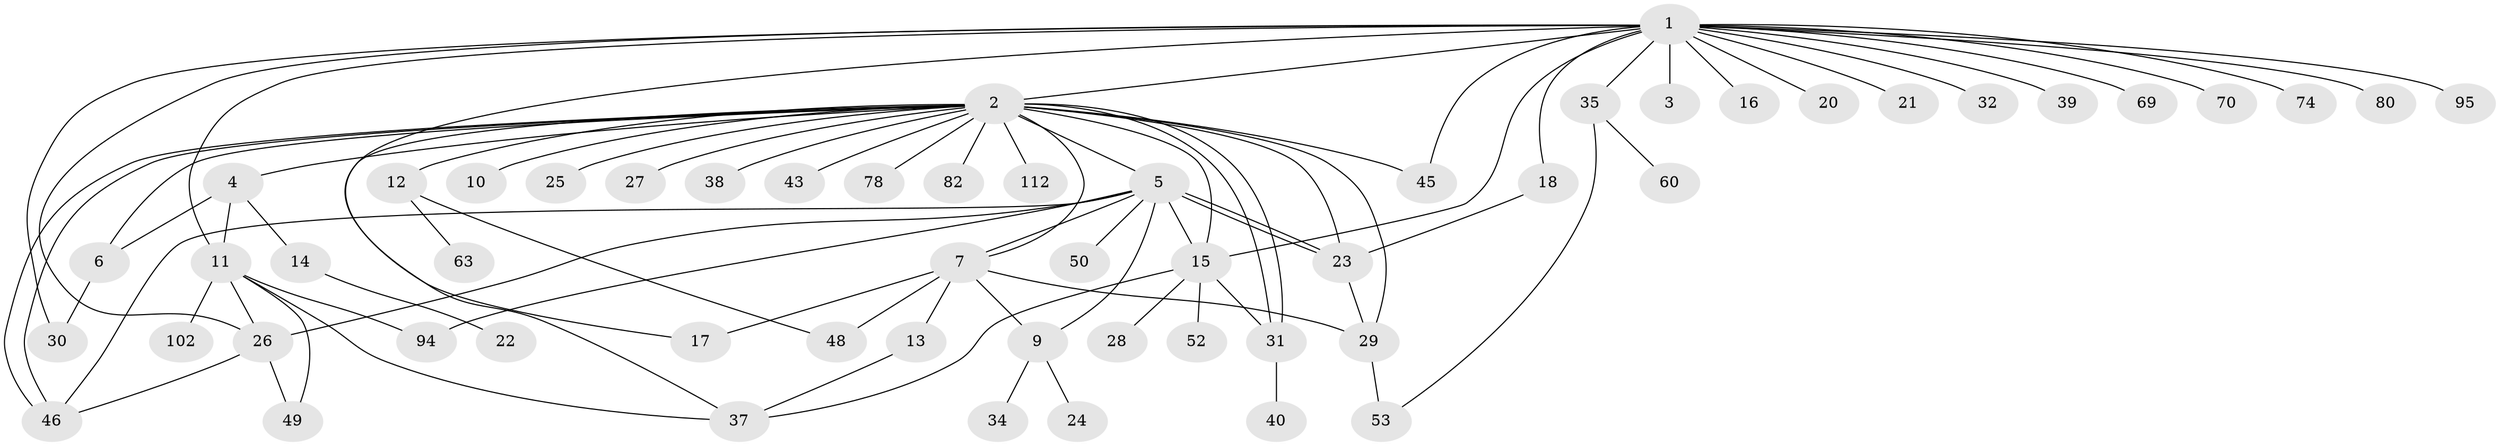 // original degree distribution, {22: 0.008928571428571428, 27: 0.008928571428571428, 1: 0.49107142857142855, 4: 0.0625, 11: 0.008928571428571428, 3: 0.13392857142857142, 10: 0.008928571428571428, 5: 0.05357142857142857, 2: 0.19642857142857142, 8: 0.026785714285714284}
// Generated by graph-tools (version 1.1) at 2025/18/03/04/25 18:18:23]
// undirected, 56 vertices, 83 edges
graph export_dot {
graph [start="1"]
  node [color=gray90,style=filled];
  1;
  2;
  3;
  4;
  5;
  6;
  7 [super="+88+96+42+8+44"];
  9 [super="+19"];
  10;
  11 [super="+54+104"];
  12;
  13;
  14 [super="+87+81"];
  15 [super="+97+91+55+58+57"];
  16 [super="+99"];
  17 [super="+84+68"];
  18;
  20;
  21;
  22 [super="+111+51"];
  23 [super="+33+66+47+101+62+59"];
  24;
  25;
  26 [super="+36+89"];
  27;
  28;
  29 [super="+98"];
  30;
  31;
  32;
  34 [super="+41"];
  35;
  37 [super="+73+103"];
  38;
  39;
  40;
  43;
  45 [super="+61"];
  46 [super="+65"];
  48 [super="+75"];
  49 [super="+100"];
  50;
  52;
  53 [super="+109+67"];
  60 [super="+86"];
  63;
  69;
  70;
  74;
  78;
  80;
  82;
  94;
  95;
  102;
  112;
  1 -- 2;
  1 -- 3;
  1 -- 16;
  1 -- 17;
  1 -- 18;
  1 -- 20;
  1 -- 21;
  1 -- 26;
  1 -- 30;
  1 -- 32;
  1 -- 35;
  1 -- 39;
  1 -- 69;
  1 -- 70;
  1 -- 74;
  1 -- 80;
  1 -- 95;
  1 -- 11;
  1 -- 45;
  1 -- 15 [weight=2];
  2 -- 4;
  2 -- 5;
  2 -- 6;
  2 -- 7;
  2 -- 10;
  2 -- 12;
  2 -- 15 [weight=2];
  2 -- 25;
  2 -- 27;
  2 -- 31;
  2 -- 31;
  2 -- 38;
  2 -- 43;
  2 -- 45 [weight=2];
  2 -- 46;
  2 -- 46;
  2 -- 78;
  2 -- 82;
  2 -- 112;
  2 -- 23 [weight=2];
  2 -- 37;
  2 -- 29;
  4 -- 6;
  4 -- 11;
  4 -- 14;
  5 -- 9;
  5 -- 23;
  5 -- 23;
  5 -- 46;
  5 -- 50;
  5 -- 94;
  5 -- 7;
  5 -- 15;
  5 -- 26;
  6 -- 30;
  7 -- 13;
  7 -- 17;
  7 -- 29;
  7 -- 48 [weight=2];
  7 -- 9;
  9 -- 24;
  9 -- 34;
  11 -- 49;
  11 -- 102;
  11 -- 94;
  11 -- 37;
  11 -- 26;
  12 -- 63;
  12 -- 48;
  13 -- 37;
  14 -- 22;
  15 -- 28;
  15 -- 52;
  15 -- 31;
  15 -- 37;
  18 -- 23;
  23 -- 29;
  26 -- 49;
  26 -- 46;
  29 -- 53;
  31 -- 40;
  35 -- 53;
  35 -- 60;
}
